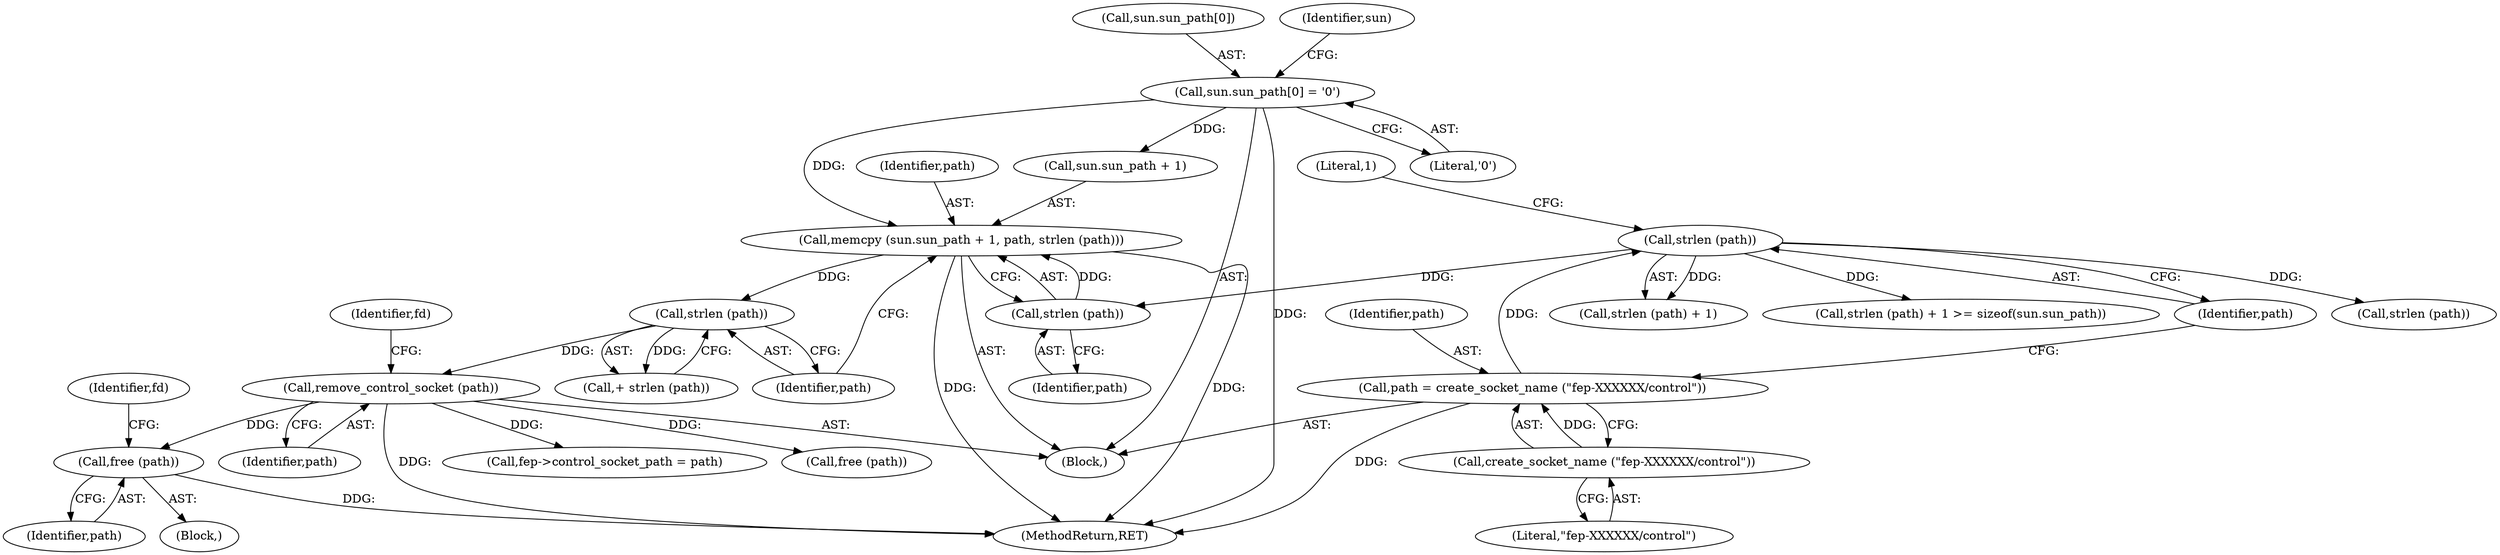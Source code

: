 digraph "0_libfep_293d9d3f@API" {
"1000215" [label="(Call,free (path))"];
"1000184" [label="(Call,remove_control_socket (path))"];
"1000181" [label="(Call,strlen (path))"];
"1000170" [label="(Call,memcpy (sun.sun_path + 1, path, strlen (path)))"];
"1000163" [label="(Call,sun.sun_path[0] = '\0')"];
"1000177" [label="(Call,strlen (path))"];
"1000130" [label="(Call,strlen (path))"];
"1000123" [label="(Call,path = create_socket_name (\"fep-XXXXXX/control\"))"];
"1000125" [label="(Call,create_socket_name (\"fep-XXXXXX/control\"))"];
"1000227" [label="(Call,fep->control_socket_path = path)"];
"1000125" [label="(Call,create_socket_name (\"fep-XXXXXX/control\"))"];
"1000164" [label="(Call,sun.sun_path[0])"];
"1000170" [label="(Call,memcpy (sun.sun_path + 1, path, strlen (path)))"];
"1000180" [label="(Call,+ strlen (path))"];
"1000141" [label="(Call,strlen (path))"];
"1000234" [label="(MethodReturn,RET)"];
"1000163" [label="(Call,sun.sun_path[0] = '\0')"];
"1000182" [label="(Identifier,path)"];
"1000216" [label="(Identifier,path)"];
"1000173" [label="(Identifier,sun)"];
"1000218" [label="(Identifier,fd)"];
"1000177" [label="(Call,strlen (path))"];
"1000176" [label="(Identifier,path)"];
"1000123" [label="(Call,path = create_socket_name (\"fep-XXXXXX/control\"))"];
"1000189" [label="(Identifier,fd)"];
"1000181" [label="(Call,strlen (path))"];
"1000129" [label="(Call,strlen (path) + 1)"];
"1000126" [label="(Literal,\"fep-XXXXXX/control\")"];
"1000124" [label="(Identifier,path)"];
"1000199" [label="(Call,free (path))"];
"1000184" [label="(Call,remove_control_socket (path))"];
"1000178" [label="(Identifier,path)"];
"1000185" [label="(Identifier,path)"];
"1000130" [label="(Call,strlen (path))"];
"1000169" [label="(Literal,'\0')"];
"1000132" [label="(Literal,1)"];
"1000171" [label="(Call,sun.sun_path + 1)"];
"1000215" [label="(Call,free (path))"];
"1000102" [label="(Block,)"];
"1000128" [label="(Call,strlen (path) + 1 >= sizeof(sun.sun_path))"];
"1000131" [label="(Identifier,path)"];
"1000212" [label="(Block,)"];
"1000215" -> "1000212"  [label="AST: "];
"1000215" -> "1000216"  [label="CFG: "];
"1000216" -> "1000215"  [label="AST: "];
"1000218" -> "1000215"  [label="CFG: "];
"1000215" -> "1000234"  [label="DDG: "];
"1000184" -> "1000215"  [label="DDG: "];
"1000184" -> "1000102"  [label="AST: "];
"1000184" -> "1000185"  [label="CFG: "];
"1000185" -> "1000184"  [label="AST: "];
"1000189" -> "1000184"  [label="CFG: "];
"1000184" -> "1000234"  [label="DDG: "];
"1000181" -> "1000184"  [label="DDG: "];
"1000184" -> "1000199"  [label="DDG: "];
"1000184" -> "1000227"  [label="DDG: "];
"1000181" -> "1000180"  [label="AST: "];
"1000181" -> "1000182"  [label="CFG: "];
"1000182" -> "1000181"  [label="AST: "];
"1000180" -> "1000181"  [label="CFG: "];
"1000181" -> "1000180"  [label="DDG: "];
"1000170" -> "1000181"  [label="DDG: "];
"1000170" -> "1000102"  [label="AST: "];
"1000170" -> "1000177"  [label="CFG: "];
"1000171" -> "1000170"  [label="AST: "];
"1000176" -> "1000170"  [label="AST: "];
"1000177" -> "1000170"  [label="AST: "];
"1000182" -> "1000170"  [label="CFG: "];
"1000170" -> "1000234"  [label="DDG: "];
"1000170" -> "1000234"  [label="DDG: "];
"1000163" -> "1000170"  [label="DDG: "];
"1000177" -> "1000170"  [label="DDG: "];
"1000163" -> "1000102"  [label="AST: "];
"1000163" -> "1000169"  [label="CFG: "];
"1000164" -> "1000163"  [label="AST: "];
"1000169" -> "1000163"  [label="AST: "];
"1000173" -> "1000163"  [label="CFG: "];
"1000163" -> "1000234"  [label="DDG: "];
"1000163" -> "1000171"  [label="DDG: "];
"1000177" -> "1000178"  [label="CFG: "];
"1000178" -> "1000177"  [label="AST: "];
"1000130" -> "1000177"  [label="DDG: "];
"1000130" -> "1000129"  [label="AST: "];
"1000130" -> "1000131"  [label="CFG: "];
"1000131" -> "1000130"  [label="AST: "];
"1000132" -> "1000130"  [label="CFG: "];
"1000130" -> "1000128"  [label="DDG: "];
"1000130" -> "1000129"  [label="DDG: "];
"1000123" -> "1000130"  [label="DDG: "];
"1000130" -> "1000141"  [label="DDG: "];
"1000123" -> "1000102"  [label="AST: "];
"1000123" -> "1000125"  [label="CFG: "];
"1000124" -> "1000123"  [label="AST: "];
"1000125" -> "1000123"  [label="AST: "];
"1000131" -> "1000123"  [label="CFG: "];
"1000123" -> "1000234"  [label="DDG: "];
"1000125" -> "1000123"  [label="DDG: "];
"1000125" -> "1000126"  [label="CFG: "];
"1000126" -> "1000125"  [label="AST: "];
}
